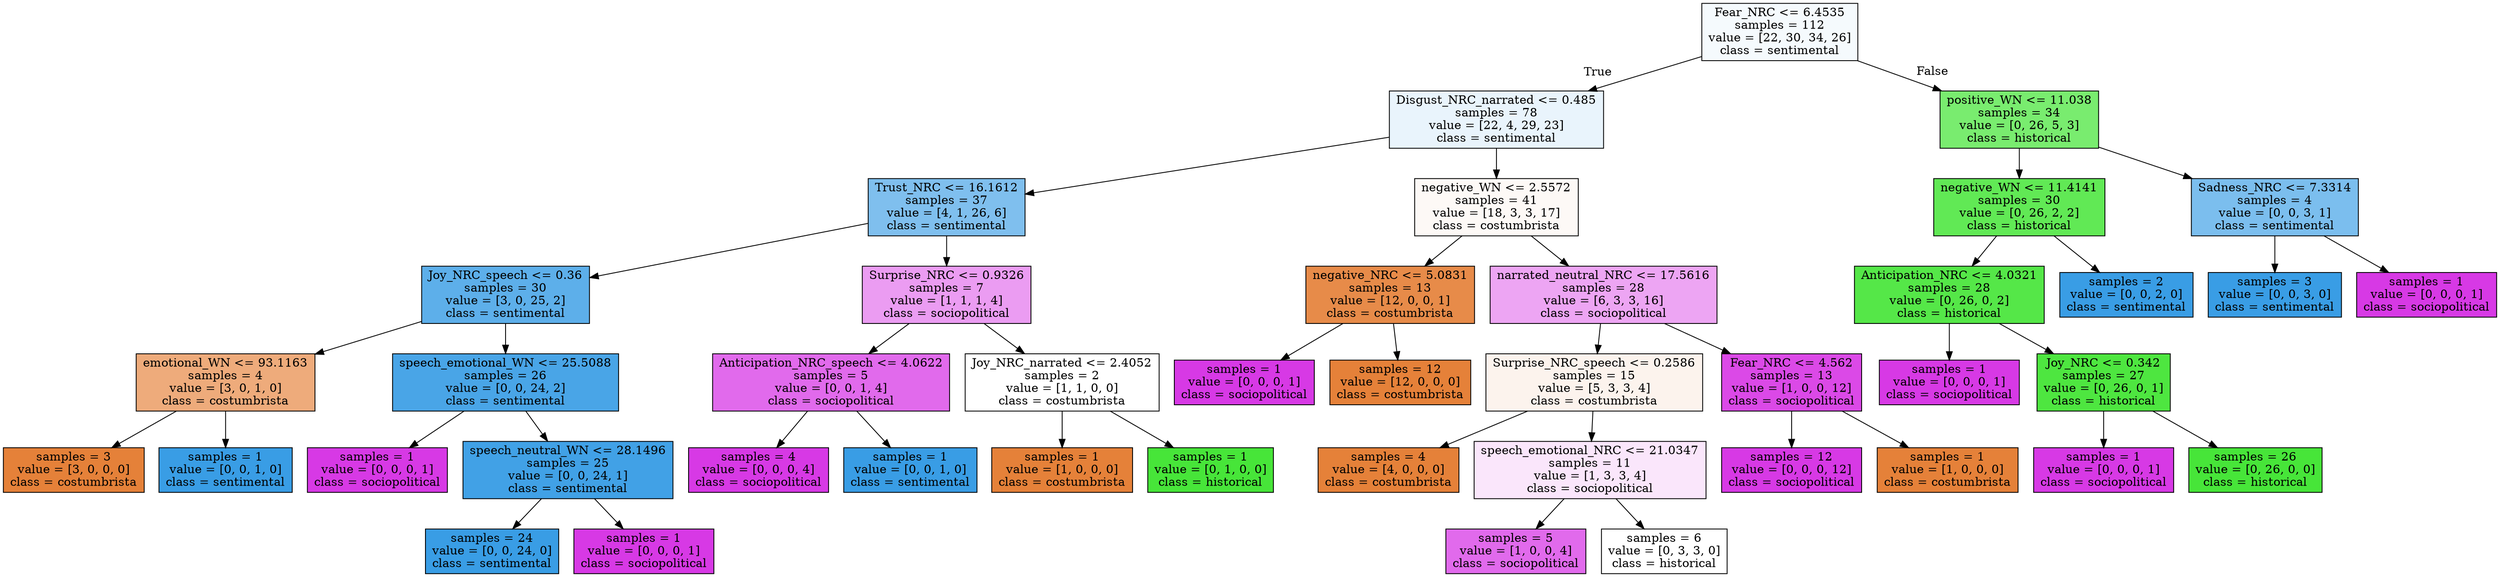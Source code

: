 digraph Tree {
node [shape=box, style="filled", color="black"] ;
0 [label="Fear_NRC <= 6.4535\nsamples = 112\nvalue = [22, 30, 34, 26]\nclass = sentimental", fillcolor="#399de50c"] ;
1 [label="Disgust_NRC_narrated <= 0.485\nsamples = 78\nvalue = [22, 4, 29, 23]\nclass = sentimental", fillcolor="#399de51c"] ;
0 -> 1 [labeldistance=2.5, labelangle=45, headlabel="True"] ;
2 [label="Trust_NRC <= 16.1612\nsamples = 37\nvalue = [4, 1, 26, 6]\nclass = sentimental", fillcolor="#399de5a5"] ;
1 -> 2 ;
3 [label="Joy_NRC_speech <= 0.36\nsamples = 30\nvalue = [3, 0, 25, 2]\nclass = sentimental", fillcolor="#399de5d0"] ;
2 -> 3 ;
4 [label="emotional_WN <= 93.1163\nsamples = 4\nvalue = [3, 0, 1, 0]\nclass = costumbrista", fillcolor="#e58139aa"] ;
3 -> 4 ;
5 [label="samples = 3\nvalue = [3, 0, 0, 0]\nclass = costumbrista", fillcolor="#e58139ff"] ;
4 -> 5 ;
6 [label="samples = 1\nvalue = [0, 0, 1, 0]\nclass = sentimental", fillcolor="#399de5ff"] ;
4 -> 6 ;
7 [label="speech_emotional_WN <= 25.5088\nsamples = 26\nvalue = [0, 0, 24, 2]\nclass = sentimental", fillcolor="#399de5ea"] ;
3 -> 7 ;
8 [label="samples = 1\nvalue = [0, 0, 0, 1]\nclass = sociopolitical", fillcolor="#d739e5ff"] ;
7 -> 8 ;
9 [label="speech_neutral_WN <= 28.1496\nsamples = 25\nvalue = [0, 0, 24, 1]\nclass = sentimental", fillcolor="#399de5f4"] ;
7 -> 9 ;
10 [label="samples = 24\nvalue = [0, 0, 24, 0]\nclass = sentimental", fillcolor="#399de5ff"] ;
9 -> 10 ;
11 [label="samples = 1\nvalue = [0, 0, 0, 1]\nclass = sociopolitical", fillcolor="#d739e5ff"] ;
9 -> 11 ;
12 [label="Surprise_NRC <= 0.9326\nsamples = 7\nvalue = [1, 1, 1, 4]\nclass = sociopolitical", fillcolor="#d739e57f"] ;
2 -> 12 ;
13 [label="Anticipation_NRC_speech <= 4.0622\nsamples = 5\nvalue = [0, 0, 1, 4]\nclass = sociopolitical", fillcolor="#d739e5bf"] ;
12 -> 13 ;
14 [label="samples = 4\nvalue = [0, 0, 0, 4]\nclass = sociopolitical", fillcolor="#d739e5ff"] ;
13 -> 14 ;
15 [label="samples = 1\nvalue = [0, 0, 1, 0]\nclass = sentimental", fillcolor="#399de5ff"] ;
13 -> 15 ;
16 [label="Joy_NRC_narrated <= 2.4052\nsamples = 2\nvalue = [1, 1, 0, 0]\nclass = costumbrista", fillcolor="#e5813900"] ;
12 -> 16 ;
17 [label="samples = 1\nvalue = [1, 0, 0, 0]\nclass = costumbrista", fillcolor="#e58139ff"] ;
16 -> 17 ;
18 [label="samples = 1\nvalue = [0, 1, 0, 0]\nclass = historical", fillcolor="#47e539ff"] ;
16 -> 18 ;
19 [label="negative_WN <= 2.5572\nsamples = 41\nvalue = [18, 3, 3, 17]\nclass = costumbrista", fillcolor="#e581390b"] ;
1 -> 19 ;
20 [label="negative_NRC <= 5.0831\nsamples = 13\nvalue = [12, 0, 0, 1]\nclass = costumbrista", fillcolor="#e58139ea"] ;
19 -> 20 ;
21 [label="samples = 1\nvalue = [0, 0, 0, 1]\nclass = sociopolitical", fillcolor="#d739e5ff"] ;
20 -> 21 ;
22 [label="samples = 12\nvalue = [12, 0, 0, 0]\nclass = costumbrista", fillcolor="#e58139ff"] ;
20 -> 22 ;
23 [label="narrated_neutral_NRC <= 17.5616\nsamples = 28\nvalue = [6, 3, 3, 16]\nclass = sociopolitical", fillcolor="#d739e574"] ;
19 -> 23 ;
24 [label="Surprise_NRC_speech <= 0.2586\nsamples = 15\nvalue = [5, 3, 3, 4]\nclass = costumbrista", fillcolor="#e5813917"] ;
23 -> 24 ;
25 [label="samples = 4\nvalue = [4, 0, 0, 0]\nclass = costumbrista", fillcolor="#e58139ff"] ;
24 -> 25 ;
26 [label="speech_emotional_NRC <= 21.0347\nsamples = 11\nvalue = [1, 3, 3, 4]\nclass = sociopolitical", fillcolor="#d739e520"] ;
24 -> 26 ;
27 [label="samples = 5\nvalue = [1, 0, 0, 4]\nclass = sociopolitical", fillcolor="#d739e5bf"] ;
26 -> 27 ;
28 [label="samples = 6\nvalue = [0, 3, 3, 0]\nclass = historical", fillcolor="#47e53900"] ;
26 -> 28 ;
29 [label="Fear_NRC <= 4.562\nsamples = 13\nvalue = [1, 0, 0, 12]\nclass = sociopolitical", fillcolor="#d739e5ea"] ;
23 -> 29 ;
30 [label="samples = 12\nvalue = [0, 0, 0, 12]\nclass = sociopolitical", fillcolor="#d739e5ff"] ;
29 -> 30 ;
31 [label="samples = 1\nvalue = [1, 0, 0, 0]\nclass = costumbrista", fillcolor="#e58139ff"] ;
29 -> 31 ;
32 [label="positive_WN <= 11.038\nsamples = 34\nvalue = [0, 26, 5, 3]\nclass = historical", fillcolor="#47e539b9"] ;
0 -> 32 [labeldistance=2.5, labelangle=-45, headlabel="False"] ;
33 [label="negative_WN <= 11.4141\nsamples = 30\nvalue = [0, 26, 2, 2]\nclass = historical", fillcolor="#47e539db"] ;
32 -> 33 ;
34 [label="Anticipation_NRC <= 4.0321\nsamples = 28\nvalue = [0, 26, 0, 2]\nclass = historical", fillcolor="#47e539eb"] ;
33 -> 34 ;
35 [label="samples = 1\nvalue = [0, 0, 0, 1]\nclass = sociopolitical", fillcolor="#d739e5ff"] ;
34 -> 35 ;
36 [label="Joy_NRC <= 0.342\nsamples = 27\nvalue = [0, 26, 0, 1]\nclass = historical", fillcolor="#47e539f5"] ;
34 -> 36 ;
37 [label="samples = 1\nvalue = [0, 0, 0, 1]\nclass = sociopolitical", fillcolor="#d739e5ff"] ;
36 -> 37 ;
38 [label="samples = 26\nvalue = [0, 26, 0, 0]\nclass = historical", fillcolor="#47e539ff"] ;
36 -> 38 ;
39 [label="samples = 2\nvalue = [0, 0, 2, 0]\nclass = sentimental", fillcolor="#399de5ff"] ;
33 -> 39 ;
40 [label="Sadness_NRC <= 7.3314\nsamples = 4\nvalue = [0, 0, 3, 1]\nclass = sentimental", fillcolor="#399de5aa"] ;
32 -> 40 ;
41 [label="samples = 3\nvalue = [0, 0, 3, 0]\nclass = sentimental", fillcolor="#399de5ff"] ;
40 -> 41 ;
42 [label="samples = 1\nvalue = [0, 0, 0, 1]\nclass = sociopolitical", fillcolor="#d739e5ff"] ;
40 -> 42 ;
}